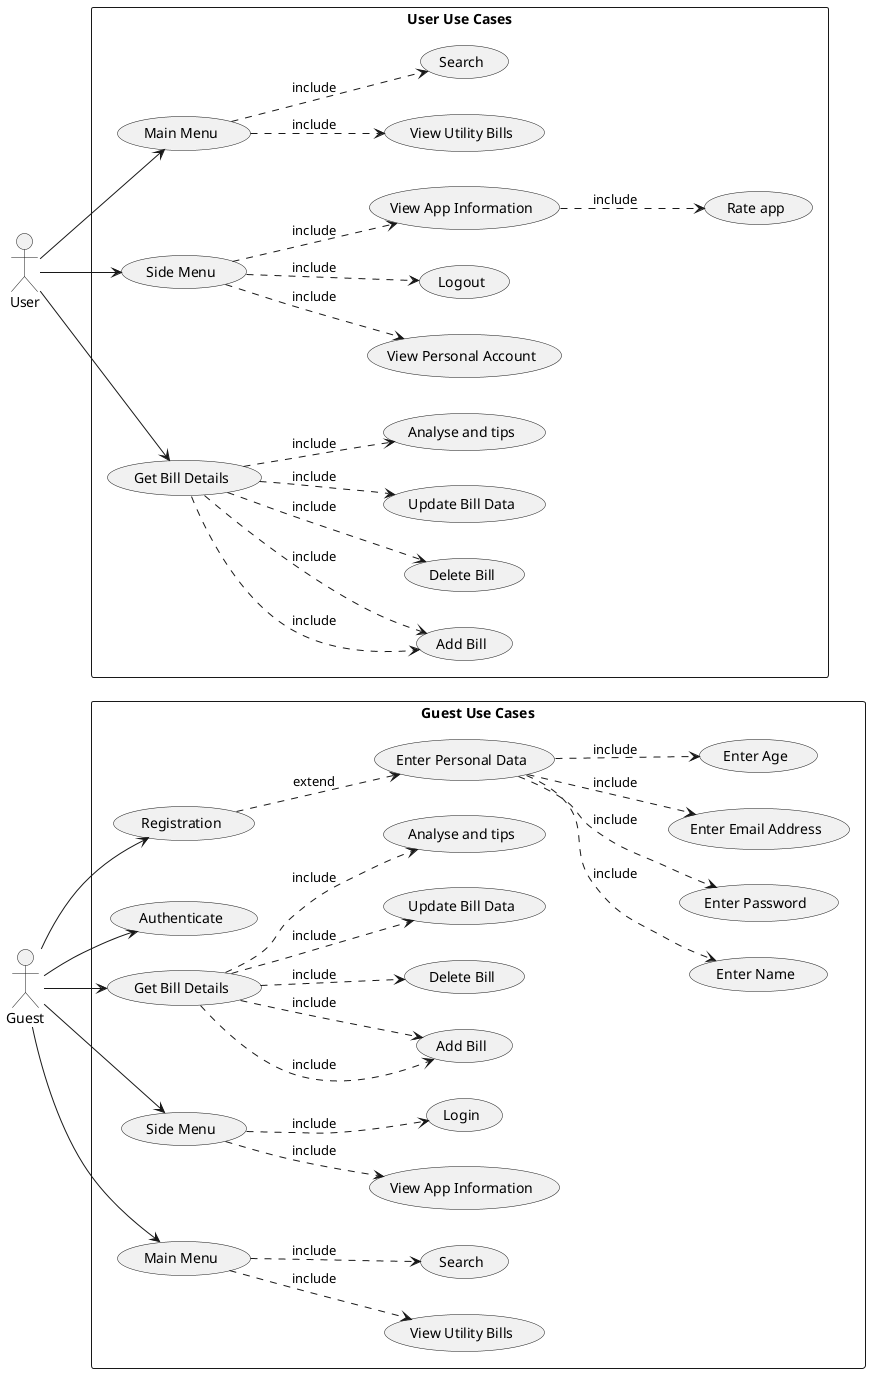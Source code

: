 @startuml
left to right direction
skinparam packageStyle rectangle

actor Guest as G
actor User as U

rectangle "Guest Use Cases" {
    usecase "Registration" as Registration
    usecase "Enter Personal Data" as EnterPersonalData
    usecase "Enter Name" as EnterName
    usecase "Enter Password" as EnterPassword
    usecase "Enter Email Address" as EnterEmailAddress
    usecase "Enter Age" as EnterAge
    usecase "Authenticate" as Authenticate
    usecase "View Utility Bills" as ViewBill_Guest
    usecase "View App Information" as ViewInfo_Guest
    usecase "Add Bill" as AddBill_Guest
    usecase "Delete Bill" as DeleteBill_Guest
    usecase "Update Bill Data" as UpdateBillData_Guest
    usecase "Get Bill Details" as GetBillDetails_Guest
    usecase "Side Menu" as SideMenuG
    usecase "Login" as Login
    usecase "Analyse and tips" as AnalyseTipsGuest
    usecase "Main Menu" as MainMenuG
    usecase "Search" as SearchG


    Registration -.> EnterPersonalData : "extend"
    SideMenuG -.> Login : "include"
    SideMenuG -.> ViewInfo_Guest : "include"
    MainMenuG  -.> ViewBill_Guest : "include"
     MainMenuG  -.> SearchG : "include"
    EnterPersonalData -.> EnterName : "include"
    EnterPersonalData -.> EnterPassword : "include"
    EnterPersonalData -.> EnterEmailAddress : "include"
    EnterPersonalData -.> EnterAge : "include"
     GetBillDetails_Guest -.> AddBill_Guest  : "include"
     GetBillDetails_Guest -.> DeleteBill_Guest : "include"
     GetBillDetails_Guest -.> UpdateBillData_Guest  : "include"
     GetBillDetails_Guest -.> AddBill_Guest  : "include"
      GetBillDetails_Guest -.> AnalyseTipsGuest  : "include"

    G --> Registration
    G --> Authenticate
    G --> GetBillDetails_Guest
    G --> SideMenuG
    G --> MainMenuG
}

rectangle "User Use Cases" {
    usecase "Main Menu" as MainMenu
    usecase "Side Menu" as SideMenu
    usecase "View Personal Account" as ViewAccount
    usecase "Logout" as Logout
    usecase "View Utility Bills" as ViewBill_User
    usecase "View App Information" as ViewInfo_User
    usecase "Add Bill" as AddBill_User
    usecase "Delete Bill" as DeleteBill_User
    usecase "Update Bill Data" as UpdateBillData_User
    usecase "Get Bill Details" as GetBillDetails_User
    usecase "Rate app" as Rating
    usecase "Analyse and tips" as AnalyseTipsuser
    usecase "Search" as SearchU

    SideMenu -.> Logout : "include"
    SideMenu -.> ViewAccount : "include"
    SideMenu -.> ViewInfo_User : "include"
    MainMenu -.> SearchU: "include"
    MainMenu -.> ViewBill_User : "include"
    ViewInfo_User -.> Rating  : "include"
    GetBillDetails_User -.> AddBill_User  : "include"
    GetBillDetails_User -.> DeleteBill_User : "include"
    GetBillDetails_User -.> UpdateBillData_User  : "include"
    GetBillDetails_User -.> AddBill_User  : "include"
    GetBillDetails_User -.>  AnalyseTipsuser  : "include"

    U --> MainMenu
    U --> SideMenu
    U --> GetBillDetails_User
@enduml

